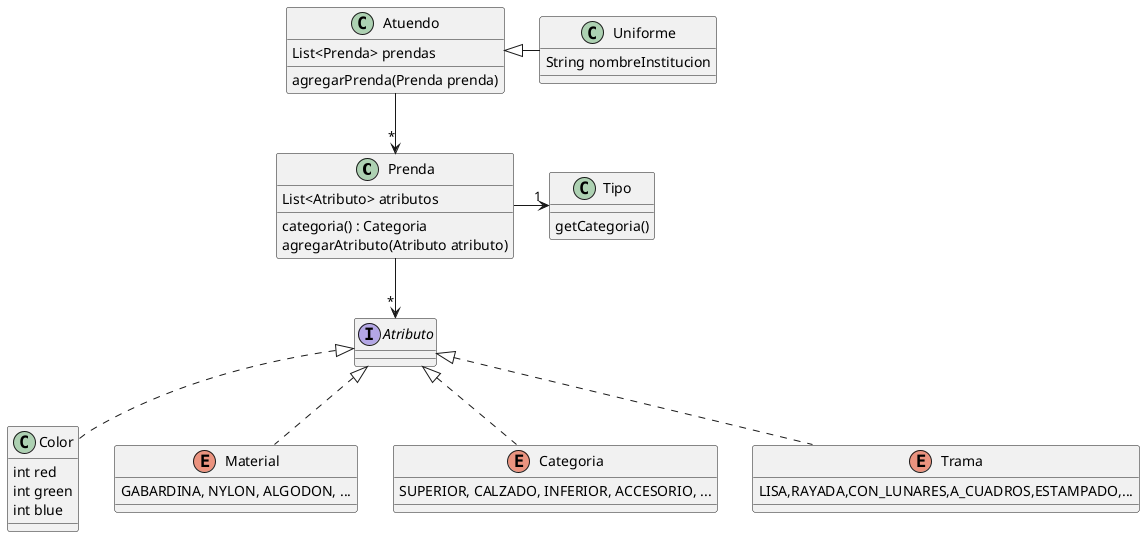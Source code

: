 @startuml
'https://plantuml.com/class-diagram

class Prenda{
List<Atributo> atributos
categoria() : Categoria
agregarAtributo(Atributo atributo)
}
class Tipo{
getCategoria()
}
class Color{
int red
int green
int blue
}

enum Material{
GABARDINA, NYLON, ALGODON, ...
}
enum Categoria{
SUPERIOR, CALZADO, INFERIOR, ACCESORIO, ...
}
enum Trama{
LISA,RAYADA,CON_LUNARES,A_CUADROS,ESTAMPADO,...
}

interface Atributo{
}

Prenda --right> "1" Tipo
Prenda --> "*" Atributo

Material ..up|> Atributo
Categoria ..up|> Atributo
Trama ..up|> Atributo
Color ..up|> Atributo

class Atuendo{
List<Prenda> prendas
 agregarPrenda(Prenda prenda)
}

Atuendo --> "*" Prenda

class Uniforme{
String nombreInstitucion

}

Uniforme --left|> Atuendo

@enduml